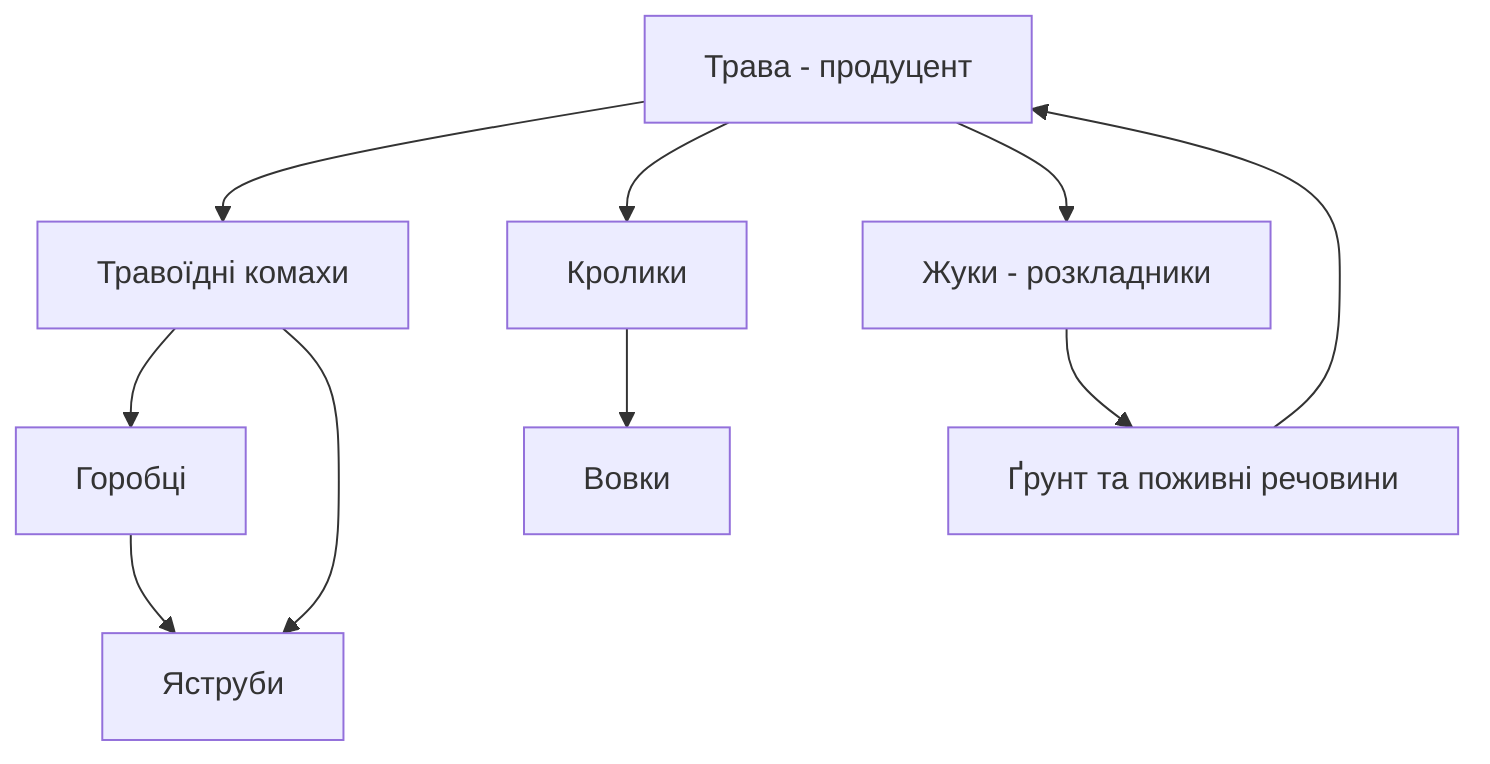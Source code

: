 flowchart TD
  Grass[Трава - продуцент]
  HerbInsects[Травоїдні комахи]
  Beetles[Жуки - розкладники]
  Rabbits[Кролики]
  Sparrows[Горобці]
  Hawks[Яструби]
  Wolves[Вовки]
  Soil[Ґрунт та поживні речовини]

  Grass --> HerbInsects
  Grass --> Rabbits
  Grass --> Beetles
  HerbInsects --> Sparrows
  HerbInsects --> Hawks
  Rabbits --> Wolves
  Sparrows --> Hawks
  Beetles --> Soil
  Soil --> Grass